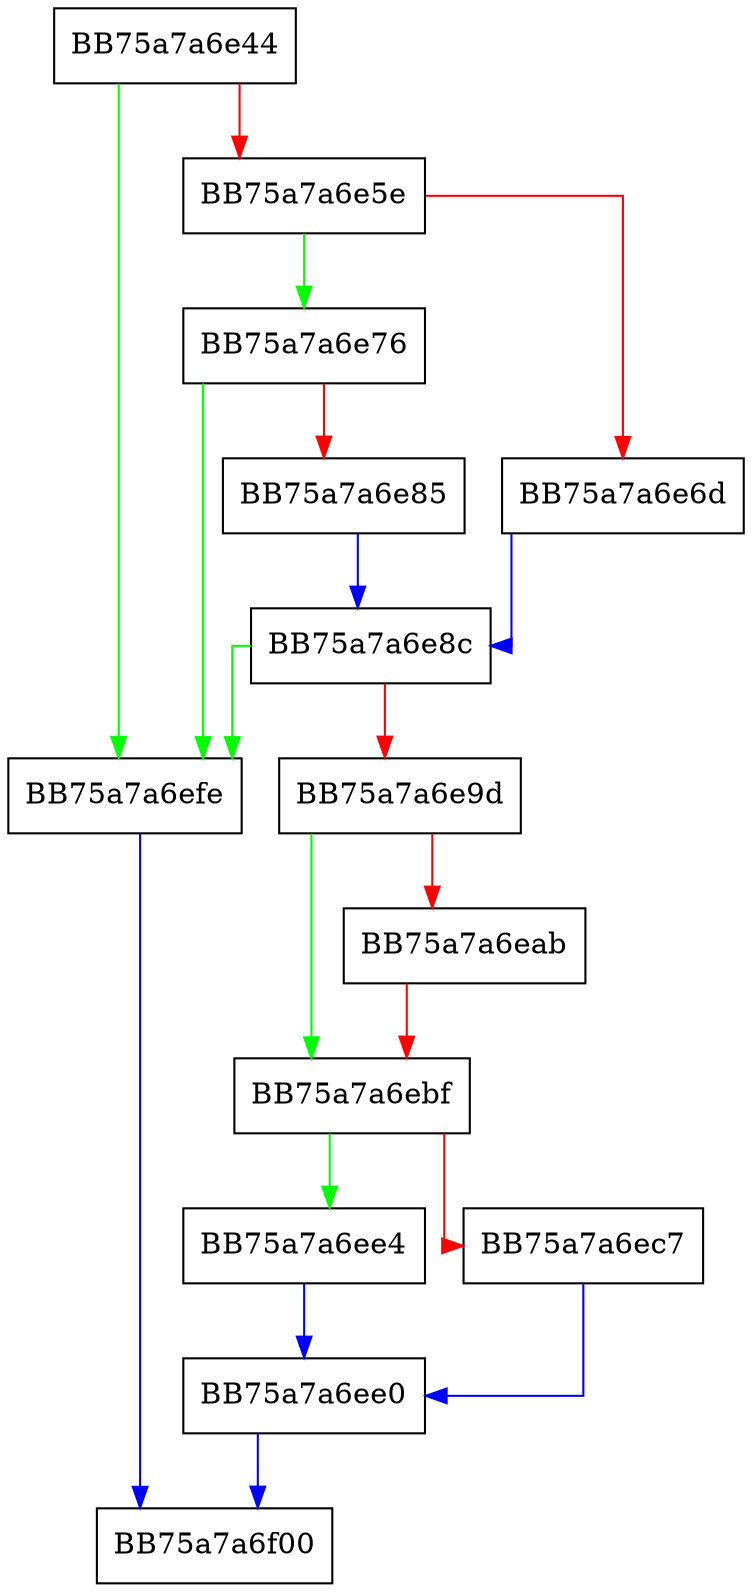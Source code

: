 digraph __acrt_stdio_begin_temporary_buffering_nolock {
  node [shape="box"];
  graph [splines=ortho];
  BB75a7a6e44 -> BB75a7a6efe [color="green"];
  BB75a7a6e44 -> BB75a7a6e5e [color="red"];
  BB75a7a6e5e -> BB75a7a6e76 [color="green"];
  BB75a7a6e5e -> BB75a7a6e6d [color="red"];
  BB75a7a6e6d -> BB75a7a6e8c [color="blue"];
  BB75a7a6e76 -> BB75a7a6efe [color="green"];
  BB75a7a6e76 -> BB75a7a6e85 [color="red"];
  BB75a7a6e85 -> BB75a7a6e8c [color="blue"];
  BB75a7a6e8c -> BB75a7a6efe [color="green"];
  BB75a7a6e8c -> BB75a7a6e9d [color="red"];
  BB75a7a6e9d -> BB75a7a6ebf [color="green"];
  BB75a7a6e9d -> BB75a7a6eab [color="red"];
  BB75a7a6eab -> BB75a7a6ebf [color="red"];
  BB75a7a6ebf -> BB75a7a6ee4 [color="green"];
  BB75a7a6ebf -> BB75a7a6ec7 [color="red"];
  BB75a7a6ec7 -> BB75a7a6ee0 [color="blue"];
  BB75a7a6ee0 -> BB75a7a6f00 [color="blue"];
  BB75a7a6ee4 -> BB75a7a6ee0 [color="blue"];
  BB75a7a6efe -> BB75a7a6f00 [color="blue"];
}